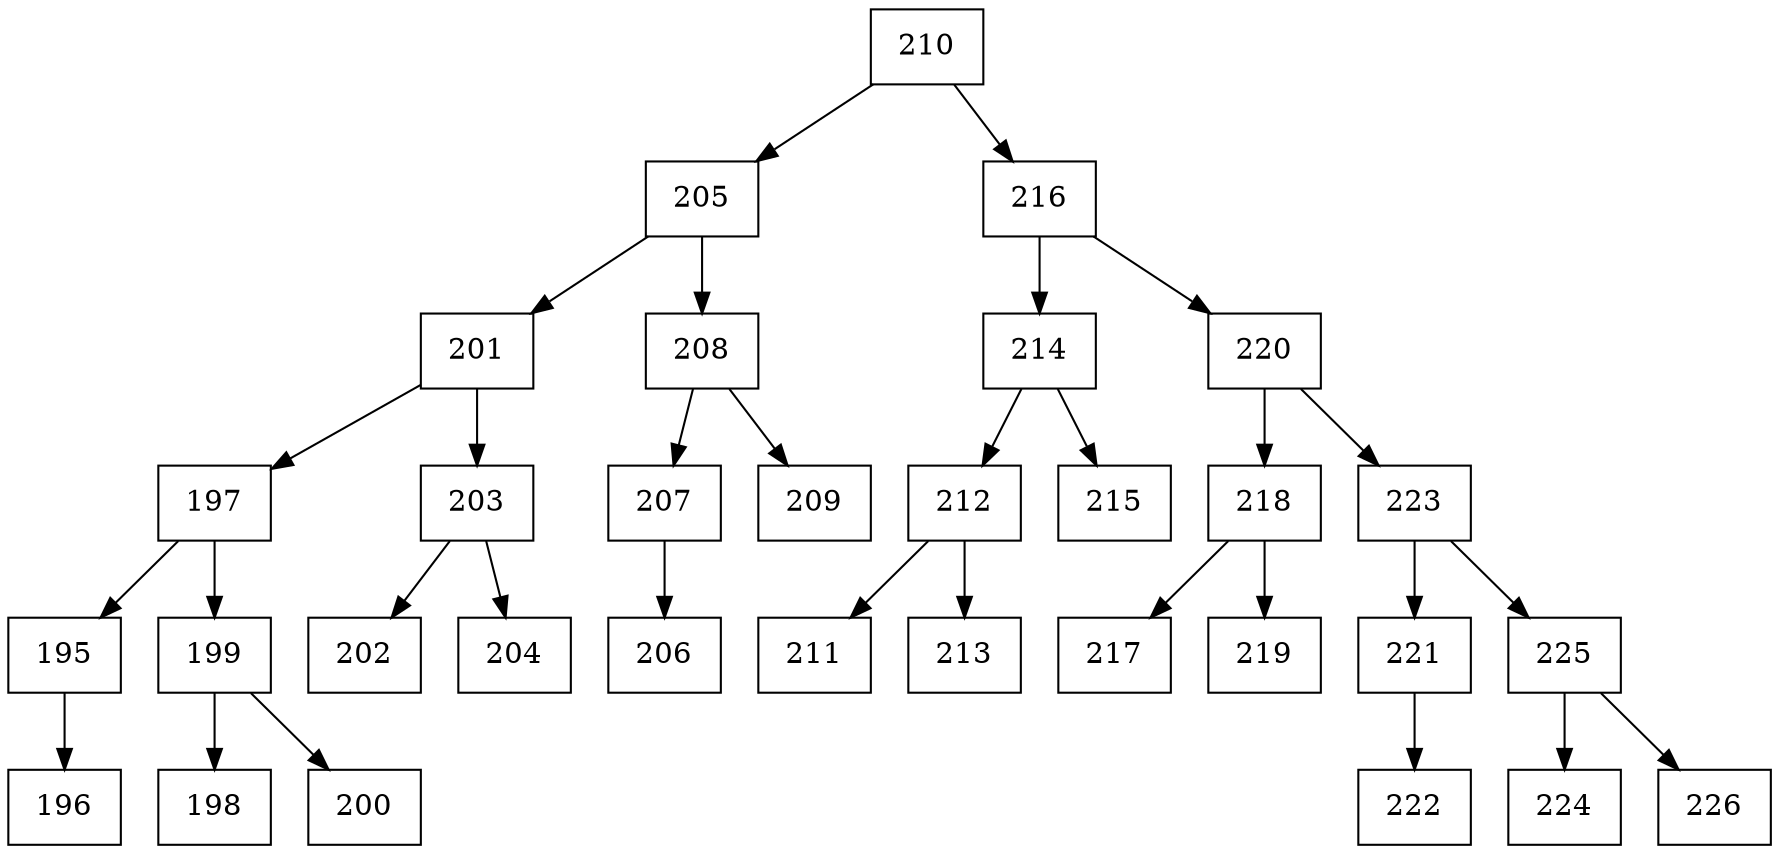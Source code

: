 digraph grafico{
rankdir=UD 
node[shape=box] 
concentrate=true 
nodo210[ shape=record, label ="210"];
nodo205[ shape=record, label ="205"];
nodo201[ shape=record, label ="201"];
nodo197[ shape=record, label ="197"];
nodo195[ shape=record, label ="195"];
nodo196[ shape=record, label ="196"];
nodo195->nodo196
nodo197->nodo195
nodo199[ shape=record, label ="199"];
nodo198[ shape=record, label ="198"];
nodo199->nodo198
nodo200[ shape=record, label ="200"];
nodo199->nodo200
nodo197->nodo199
nodo201->nodo197
nodo203[ shape=record, label ="203"];
nodo202[ shape=record, label ="202"];
nodo203->nodo202
nodo204[ shape=record, label ="204"];
nodo203->nodo204
nodo201->nodo203
nodo205->nodo201
nodo208[ shape=record, label ="208"];
nodo207[ shape=record, label ="207"];
nodo206[ shape=record, label ="206"];
nodo207->nodo206
nodo208->nodo207
nodo209[ shape=record, label ="209"];
nodo208->nodo209
nodo205->nodo208
nodo210->nodo205
nodo216[ shape=record, label ="216"];
nodo214[ shape=record, label ="214"];
nodo212[ shape=record, label ="212"];
nodo211[ shape=record, label ="211"];
nodo212->nodo211
nodo213[ shape=record, label ="213"];
nodo212->nodo213
nodo214->nodo212
nodo215[ shape=record, label ="215"];
nodo214->nodo215
nodo216->nodo214
nodo220[ shape=record, label ="220"];
nodo218[ shape=record, label ="218"];
nodo217[ shape=record, label ="217"];
nodo218->nodo217
nodo219[ shape=record, label ="219"];
nodo218->nodo219
nodo220->nodo218
nodo223[ shape=record, label ="223"];
nodo221[ shape=record, label ="221"];
nodo222[ shape=record, label ="222"];
nodo221->nodo222
nodo223->nodo221
nodo225[ shape=record, label ="225"];
nodo224[ shape=record, label ="224"];
nodo225->nodo224
nodo226[ shape=record, label ="226"];
nodo225->nodo226
nodo223->nodo225
nodo220->nodo223
nodo216->nodo220
nodo210->nodo216
}